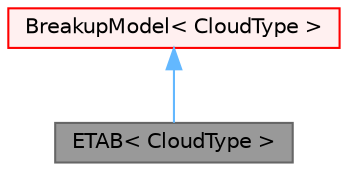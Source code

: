 digraph "ETAB&lt; CloudType &gt;"
{
 // LATEX_PDF_SIZE
  bgcolor="transparent";
  edge [fontname=Helvetica,fontsize=10,labelfontname=Helvetica,labelfontsize=10];
  node [fontname=Helvetica,fontsize=10,shape=box,height=0.2,width=0.4];
  Node1 [id="Node000001",label="ETAB\< CloudType \>",height=0.2,width=0.4,color="gray40", fillcolor="grey60", style="filled", fontcolor="black",tooltip="The Enhanced TAB model."];
  Node2 -> Node1 [id="edge1_Node000001_Node000002",dir="back",color="steelblue1",style="solid",tooltip=" "];
  Node2 [id="Node000002",label="BreakupModel\< CloudType \>",height=0.2,width=0.4,color="red", fillcolor="#FFF0F0", style="filled",URL="$classFoam_1_1BreakupModel.html",tooltip="Templated break-up model class."];
}
